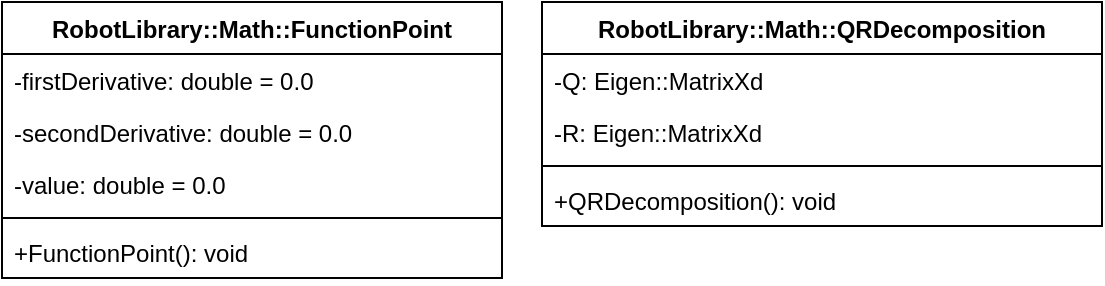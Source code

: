 <mxfile version="22.1.2" type="device" pages="3">
  <diagram name="FunctionPoint" id="EGqmlkjX7Aa7AHGY9aJe">
    <mxGraphModel dx="884" dy="563" grid="1" gridSize="10" guides="1" tooltips="1" connect="1" arrows="1" fold="1" page="1" pageScale="1" pageWidth="827" pageHeight="1169" math="0" shadow="0">
      <root>
        <mxCell id="0" />
        <mxCell id="1" parent="0" />
        <mxCell id="iIwv-3FWxQ0zoVeiwZRh-10" value="RobotLibrary::Math::FunctionPoint" style="swimlane;fontStyle=1;childLayout=stackLayout;horizontal=1;startSize=26;horizontalStack=0;resizeParent=1;resizeParentMax=0;resizeLast=0;collapsible=1;marginBottom=0;" parent="1" vertex="1">
          <mxGeometry x="50" y="190" width="250" height="138" as="geometry" />
        </mxCell>
        <mxCell id="iIwv-3FWxQ0zoVeiwZRh-12" value="-firstDerivative: double = 0.0" style="text;strokeColor=none;fillColor=none;align=left;verticalAlign=top;spacingLeft=4;spacingRight=4;overflow=hidden;rotatable=0;points=[[0,0.5],[1,0.5]];portConstraint=eastwest;" parent="iIwv-3FWxQ0zoVeiwZRh-10" vertex="1">
          <mxGeometry y="26" width="250" height="26" as="geometry" />
        </mxCell>
        <mxCell id="iIwv-3FWxQ0zoVeiwZRh-13" value="-secondDerivative: double = 0.0" style="text;strokeColor=none;fillColor=none;align=left;verticalAlign=top;spacingLeft=4;spacingRight=4;overflow=hidden;rotatable=0;points=[[0,0.5],[1,0.5]];portConstraint=eastwest;" parent="iIwv-3FWxQ0zoVeiwZRh-10" vertex="1">
          <mxGeometry y="52" width="250" height="26" as="geometry" />
        </mxCell>
        <mxCell id="iIwv-3FWxQ0zoVeiwZRh-11" value="-value: double = 0.0" style="text;strokeColor=none;fillColor=none;align=left;verticalAlign=top;spacingLeft=4;spacingRight=4;overflow=hidden;rotatable=0;points=[[0,0.5],[1,0.5]];portConstraint=eastwest;" parent="iIwv-3FWxQ0zoVeiwZRh-10" vertex="1">
          <mxGeometry y="78" width="250" height="26" as="geometry" />
        </mxCell>
        <mxCell id="iIwv-3FWxQ0zoVeiwZRh-14" value="" style="line;strokeWidth=1;fillColor=none;align=left;verticalAlign=middle;spacingTop=-1;spacingLeft=3;spacingRight=3;rotatable=0;labelPosition=right;points=[];portConstraint=eastwest;" parent="iIwv-3FWxQ0zoVeiwZRh-10" vertex="1">
          <mxGeometry y="104" width="250" height="8" as="geometry" />
        </mxCell>
        <mxCell id="iIwv-3FWxQ0zoVeiwZRh-15" value="+FunctionPoint(): void" style="text;strokeColor=none;fillColor=none;align=left;verticalAlign=top;spacingLeft=4;spacingRight=4;overflow=hidden;rotatable=0;points=[[0,0.5],[1,0.5]];portConstraint=eastwest;" parent="iIwv-3FWxQ0zoVeiwZRh-10" vertex="1">
          <mxGeometry y="112" width="250" height="26" as="geometry" />
        </mxCell>
        <mxCell id="iIwv-3FWxQ0zoVeiwZRh-16" value="RobotLibrary::Math::QRDecomposition" style="swimlane;fontStyle=1;childLayout=stackLayout;horizontal=1;startSize=26;horizontalStack=0;resizeParent=1;resizeParentMax=0;resizeLast=0;collapsible=1;marginBottom=0;" parent="1" vertex="1">
          <mxGeometry x="320" y="190" width="280" height="112" as="geometry" />
        </mxCell>
        <mxCell id="iIwv-3FWxQ0zoVeiwZRh-17" value="-Q: Eigen::MatrixXd" style="text;strokeColor=none;fillColor=none;align=left;verticalAlign=top;spacingLeft=4;spacingRight=4;overflow=hidden;rotatable=0;points=[[0,0.5],[1,0.5]];portConstraint=eastwest;" parent="iIwv-3FWxQ0zoVeiwZRh-16" vertex="1">
          <mxGeometry y="26" width="280" height="26" as="geometry" />
        </mxCell>
        <mxCell id="iIwv-3FWxQ0zoVeiwZRh-18" value="-R: Eigen::MatrixXd" style="text;strokeColor=none;fillColor=none;align=left;verticalAlign=top;spacingLeft=4;spacingRight=4;overflow=hidden;rotatable=0;points=[[0,0.5],[1,0.5]];portConstraint=eastwest;" parent="iIwv-3FWxQ0zoVeiwZRh-16" vertex="1">
          <mxGeometry y="52" width="280" height="26" as="geometry" />
        </mxCell>
        <mxCell id="iIwv-3FWxQ0zoVeiwZRh-19" value="" style="line;strokeWidth=1;fillColor=none;align=left;verticalAlign=middle;spacingTop=-1;spacingLeft=3;spacingRight=3;rotatable=0;labelPosition=right;points=[];portConstraint=eastwest;" parent="iIwv-3FWxQ0zoVeiwZRh-16" vertex="1">
          <mxGeometry y="78" width="280" height="8" as="geometry" />
        </mxCell>
        <mxCell id="iIwv-3FWxQ0zoVeiwZRh-20" value="+QRDecomposition(): void" style="text;strokeColor=none;fillColor=none;align=left;verticalAlign=top;spacingLeft=4;spacingRight=4;overflow=hidden;rotatable=0;points=[[0,0.5],[1,0.5]];portConstraint=eastwest;" parent="iIwv-3FWxQ0zoVeiwZRh-16" vertex="1">
          <mxGeometry y="86" width="280" height="26" as="geometry" />
        </mxCell>
      </root>
    </mxGraphModel>
  </diagram>
  <diagram id="BDVxrf4nmsqxbB--TVsN" name="Polynomial">
    <mxGraphModel dx="1711" dy="563" grid="1" gridSize="10" guides="1" tooltips="1" connect="1" arrows="1" fold="1" page="1" pageScale="1" pageWidth="827" pageHeight="1169" math="0" shadow="0">
      <root>
        <mxCell id="0" />
        <mxCell id="1" parent="0" />
        <mxCell id="akkvlqomJwX48Eijbpa5-1" value="RobotLibrary::Math::Polynomial" style="swimlane;fontStyle=1;childLayout=stackLayout;horizontal=1;startSize=26;horizontalStack=0;resizeParent=1;resizeParentMax=0;resizeLast=0;collapsible=1;marginBottom=0;" parent="1" vertex="1">
          <mxGeometry x="-800" y="80" width="930" height="164" as="geometry" />
        </mxCell>
        <mxCell id="akkvlqomJwX48Eijbpa5-2" value="-_order: unsigned int" style="text;strokeColor=none;fillColor=none;align=left;verticalAlign=top;spacingLeft=4;spacingRight=4;overflow=hidden;rotatable=0;points=[[0,0.5],[1,0.5]];portConstraint=eastwest;" parent="akkvlqomJwX48Eijbpa5-1" vertex="1">
          <mxGeometry y="26" width="930" height="26" as="geometry" />
        </mxCell>
        <mxCell id="akkvlqomJwX48Eijbpa5-3" value="-_coefficients: Eigen::VectorXd" style="text;strokeColor=none;fillColor=none;align=left;verticalAlign=top;spacingLeft=4;spacingRight=4;overflow=hidden;rotatable=0;points=[[0,0.5],[1,0.5]];portConstraint=eastwest;" parent="akkvlqomJwX48Eijbpa5-1" vertex="1">
          <mxGeometry y="52" width="930" height="26" as="geometry" />
        </mxCell>
        <mxCell id="akkvlqomJwX48Eijbpa5-4" value="" style="line;strokeWidth=1;fillColor=none;align=left;verticalAlign=middle;spacingTop=-1;spacingLeft=3;spacingRight=3;rotatable=0;labelPosition=right;points=[];portConstraint=eastwest;" parent="akkvlqomJwX48Eijbpa5-1" vertex="1">
          <mxGeometry y="78" width="930" height="8" as="geometry" />
        </mxCell>
        <mxCell id="akkvlqomJwX48Eijbpa5-5" value="+Polynomial(): void" style="text;strokeColor=none;fillColor=none;align=left;verticalAlign=top;spacingLeft=4;spacingRight=4;overflow=hidden;rotatable=0;points=[[0,0.5],[1,0.5]];portConstraint=eastwest;" parent="akkvlqomJwX48Eijbpa5-1" vertex="1">
          <mxGeometry y="86" width="930" height="26" as="geometry" />
        </mxCell>
        <mxCell id="akkvlqomJwX48Eijbpa5-6" value="+Polynomial(startValues: RobotLibrary::Math::FunctionPoint, endValues: RobotLibrary::Math::FunctionPoint, startPoint: double, endPoint: double, order: unsigned int): void" style="text;strokeColor=none;fillColor=none;align=left;verticalAlign=top;spacingLeft=4;spacingRight=4;overflow=hidden;rotatable=0;points=[[0,0.5],[1,0.5]];portConstraint=eastwest;" parent="akkvlqomJwX48Eijbpa5-1" vertex="1">
          <mxGeometry y="112" width="930" height="26" as="geometry" />
        </mxCell>
        <mxCell id="akkvlqomJwX48Eijbpa5-7" value="+evaluate_point(input: double): RobotLibrary::Math::FunctionPoint" style="text;strokeColor=none;fillColor=none;align=left;verticalAlign=top;spacingLeft=4;spacingRight=4;overflow=hidden;rotatable=0;points=[[0,0.5],[1,0.5]];portConstraint=eastwest;" parent="akkvlqomJwX48Eijbpa5-1" vertex="1">
          <mxGeometry y="138" width="930" height="26" as="geometry" />
        </mxCell>
        <mxCell id="UH7f-kgWw6auqieKq83S-7" style="edgeStyle=orthogonalEdgeStyle;rounded=0;orthogonalLoop=1;jettySize=auto;html=1;exitX=0.5;exitY=1;exitDx=0;exitDy=0;entryX=0.5;entryY=0;entryDx=0;entryDy=0;" parent="1" source="UH7f-kgWw6auqieKq83S-1" target="akkvlqomJwX48Eijbpa5-1" edge="1">
          <mxGeometry relative="1" as="geometry" />
        </mxCell>
        <mxCell id="UH7f-kgWw6auqieKq83S-1" value="RobotLibrary::Math::FunctionPoint" style="swimlane;fontStyle=1;childLayout=stackLayout;horizontal=1;startSize=26;horizontalStack=0;resizeParent=1;resizeParentMax=0;resizeLast=0;collapsible=1;marginBottom=0;" parent="1" vertex="1" collapsed="1">
          <mxGeometry x="-455" y="10" width="240" height="30" as="geometry">
            <mxRectangle x="50" y="190" width="250" height="138" as="alternateBounds" />
          </mxGeometry>
        </mxCell>
        <mxCell id="UH7f-kgWw6auqieKq83S-2" value="-firstDerivative: double = 0.0" style="text;strokeColor=none;fillColor=none;align=left;verticalAlign=top;spacingLeft=4;spacingRight=4;overflow=hidden;rotatable=0;points=[[0,0.5],[1,0.5]];portConstraint=eastwest;" parent="UH7f-kgWw6auqieKq83S-1" vertex="1">
          <mxGeometry y="26" width="250" height="26" as="geometry" />
        </mxCell>
        <mxCell id="UH7f-kgWw6auqieKq83S-3" value="-secondDerivative: double = 0.0" style="text;strokeColor=none;fillColor=none;align=left;verticalAlign=top;spacingLeft=4;spacingRight=4;overflow=hidden;rotatable=0;points=[[0,0.5],[1,0.5]];portConstraint=eastwest;" parent="UH7f-kgWw6auqieKq83S-1" vertex="1">
          <mxGeometry y="52" width="250" height="26" as="geometry" />
        </mxCell>
        <mxCell id="UH7f-kgWw6auqieKq83S-4" value="-value: double = 0.0" style="text;strokeColor=none;fillColor=none;align=left;verticalAlign=top;spacingLeft=4;spacingRight=4;overflow=hidden;rotatable=0;points=[[0,0.5],[1,0.5]];portConstraint=eastwest;" parent="UH7f-kgWw6auqieKq83S-1" vertex="1">
          <mxGeometry y="78" width="250" height="26" as="geometry" />
        </mxCell>
        <mxCell id="UH7f-kgWw6auqieKq83S-5" value="" style="line;strokeWidth=1;fillColor=none;align=left;verticalAlign=middle;spacingTop=-1;spacingLeft=3;spacingRight=3;rotatable=0;labelPosition=right;points=[];portConstraint=eastwest;" parent="UH7f-kgWw6auqieKq83S-1" vertex="1">
          <mxGeometry y="104" width="250" height="8" as="geometry" />
        </mxCell>
        <mxCell id="UH7f-kgWw6auqieKq83S-6" value="+FunctionPoint(): void" style="text;strokeColor=none;fillColor=none;align=left;verticalAlign=top;spacingLeft=4;spacingRight=4;overflow=hidden;rotatable=0;points=[[0,0.5],[1,0.5]];portConstraint=eastwest;" parent="UH7f-kgWw6auqieKq83S-1" vertex="1">
          <mxGeometry y="112" width="250" height="26" as="geometry" />
        </mxCell>
      </root>
    </mxGraphModel>
  </diagram>
  <diagram id="RxBiS8Y7Rp5NpzpbcNV4" name="Spline">
    <mxGraphModel dx="884" dy="563" grid="1" gridSize="10" guides="1" tooltips="1" connect="1" arrows="1" fold="1" page="1" pageScale="1" pageWidth="827" pageHeight="1169" math="0" shadow="0">
      <root>
        <mxCell id="0" />
        <mxCell id="1" parent="0" />
        <mxCell id="KcbggqTKwuhICHYnpOU7-1" value="RobotLibrary::Math::Spline" style="swimlane;fontStyle=1;childLayout=stackLayout;horizontal=1;startSize=26;horizontalStack=0;resizeParent=1;resizeParentMax=0;resizeLast=0;collapsible=1;marginBottom=0;" parent="1" vertex="1">
          <mxGeometry x="80" y="210" width="670" height="164" as="geometry" />
        </mxCell>
        <mxCell id="KcbggqTKwuhICHYnpOU7-2" value="-_numberOfSplines: unsigned int" style="text;strokeColor=none;fillColor=none;align=left;verticalAlign=top;spacingLeft=4;spacingRight=4;overflow=hidden;rotatable=0;points=[[0,0.5],[1,0.5]];portConstraint=eastwest;" parent="KcbggqTKwuhICHYnpOU7-1" vertex="1">
          <mxGeometry y="26" width="670" height="26" as="geometry" />
        </mxCell>
        <mxCell id="KcbggqTKwuhICHYnpOU7-3" value="-_polynomial: std::vector&lt;RobotLibrary::Math::Polynomial&gt;" style="text;strokeColor=none;fillColor=none;align=left;verticalAlign=top;spacingLeft=4;spacingRight=4;overflow=hidden;rotatable=0;points=[[0,0.5],[1,0.5]];portConstraint=eastwest;" parent="KcbggqTKwuhICHYnpOU7-1" vertex="1">
          <mxGeometry y="52" width="670" height="26" as="geometry" />
        </mxCell>
        <mxCell id="KcbggqTKwuhICHYnpOU7-4" value="-_points: std::vector&lt;double&gt;" style="text;strokeColor=none;fillColor=none;align=left;verticalAlign=top;spacingLeft=4;spacingRight=4;overflow=hidden;rotatable=0;points=[[0,0.5],[1,0.5]];portConstraint=eastwest;" parent="KcbggqTKwuhICHYnpOU7-1" vertex="1">
          <mxGeometry y="78" width="670" height="26" as="geometry" />
        </mxCell>
        <mxCell id="KcbggqTKwuhICHYnpOU7-5" value="" style="line;strokeWidth=1;fillColor=none;align=left;verticalAlign=middle;spacingTop=-1;spacingLeft=3;spacingRight=3;rotatable=0;labelPosition=right;points=[];portConstraint=eastwest;" parent="KcbggqTKwuhICHYnpOU7-1" vertex="1">
          <mxGeometry y="104" width="670" height="8" as="geometry" />
        </mxCell>
        <mxCell id="KcbggqTKwuhICHYnpOU7-6" value="+Spline(values: std::vector&lt;RobotLibrary::Math::FunctionPoint&gt;, points: std::vector&lt;double&gt;, order: unsigned int = 3): void" style="text;strokeColor=none;fillColor=none;align=left;verticalAlign=top;spacingLeft=4;spacingRight=4;overflow=hidden;rotatable=0;points=[[0,0.5],[1,0.5]];portConstraint=eastwest;" parent="KcbggqTKwuhICHYnpOU7-1" vertex="1">
          <mxGeometry y="112" width="670" height="26" as="geometry" />
        </mxCell>
        <mxCell id="KcbggqTKwuhICHYnpOU7-7" value="+evaluate_point(input: double): RobotLibrary::Math::FunctionPoint" style="text;strokeColor=none;fillColor=none;align=left;verticalAlign=top;spacingLeft=4;spacingRight=4;overflow=hidden;rotatable=0;points=[[0,0.5],[1,0.5]];portConstraint=eastwest;" parent="KcbggqTKwuhICHYnpOU7-1" vertex="1">
          <mxGeometry y="138" width="670" height="26" as="geometry" />
        </mxCell>
        <mxCell id="W7neIfO14whhF8WeIhSZ-8" style="edgeStyle=orthogonalEdgeStyle;rounded=0;orthogonalLoop=1;jettySize=auto;html=1;exitX=0.5;exitY=1;exitDx=0;exitDy=0;entryX=0.5;entryY=0;entryDx=0;entryDy=0;" parent="1" source="W7neIfO14whhF8WeIhSZ-1" target="KcbggqTKwuhICHYnpOU7-1" edge="1">
          <mxGeometry relative="1" as="geometry" />
        </mxCell>
        <mxCell id="W7neIfO14whhF8WeIhSZ-1" value="RobotLibrary::Math::Polynomial" style="swimlane;fontStyle=1;childLayout=stackLayout;horizontal=1;startSize=26;horizontalStack=0;resizeParent=1;resizeParentMax=0;resizeLast=0;collapsible=1;marginBottom=0;" parent="1" vertex="1" collapsed="1">
          <mxGeometry x="305" y="140" width="220" height="30" as="geometry">
            <mxRectangle x="-51" y="40" width="930" height="164" as="alternateBounds" />
          </mxGeometry>
        </mxCell>
        <mxCell id="W7neIfO14whhF8WeIhSZ-2" value="-_order: unsigned int" style="text;strokeColor=none;fillColor=none;align=left;verticalAlign=top;spacingLeft=4;spacingRight=4;overflow=hidden;rotatable=0;points=[[0,0.5],[1,0.5]];portConstraint=eastwest;" parent="W7neIfO14whhF8WeIhSZ-1" vertex="1">
          <mxGeometry y="26" width="930" height="26" as="geometry" />
        </mxCell>
        <mxCell id="W7neIfO14whhF8WeIhSZ-3" value="-_coefficients: Eigen::VectorXd" style="text;strokeColor=none;fillColor=none;align=left;verticalAlign=top;spacingLeft=4;spacingRight=4;overflow=hidden;rotatable=0;points=[[0,0.5],[1,0.5]];portConstraint=eastwest;" parent="W7neIfO14whhF8WeIhSZ-1" vertex="1">
          <mxGeometry y="52" width="930" height="26" as="geometry" />
        </mxCell>
        <mxCell id="W7neIfO14whhF8WeIhSZ-4" value="" style="line;strokeWidth=1;fillColor=none;align=left;verticalAlign=middle;spacingTop=-1;spacingLeft=3;spacingRight=3;rotatable=0;labelPosition=right;points=[];portConstraint=eastwest;" parent="W7neIfO14whhF8WeIhSZ-1" vertex="1">
          <mxGeometry y="78" width="930" height="8" as="geometry" />
        </mxCell>
        <mxCell id="W7neIfO14whhF8WeIhSZ-5" value="+Polynomial(): void" style="text;strokeColor=none;fillColor=none;align=left;verticalAlign=top;spacingLeft=4;spacingRight=4;overflow=hidden;rotatable=0;points=[[0,0.5],[1,0.5]];portConstraint=eastwest;" parent="W7neIfO14whhF8WeIhSZ-1" vertex="1">
          <mxGeometry y="86" width="930" height="26" as="geometry" />
        </mxCell>
        <mxCell id="W7neIfO14whhF8WeIhSZ-6" value="+Polynomial(startValues: RobotLibrary::Math::FunctionPoint, endValues: RobotLibrary::Math::FunctionPoint, startPoint: double, endPoint: double, order: unsigned int): void" style="text;strokeColor=none;fillColor=none;align=left;verticalAlign=top;spacingLeft=4;spacingRight=4;overflow=hidden;rotatable=0;points=[[0,0.5],[1,0.5]];portConstraint=eastwest;" parent="W7neIfO14whhF8WeIhSZ-1" vertex="1">
          <mxGeometry y="112" width="930" height="26" as="geometry" />
        </mxCell>
        <mxCell id="W7neIfO14whhF8WeIhSZ-7" value="+evaluate_point(input: double): RobotLibrary::Math::FunctionPoint" style="text;strokeColor=none;fillColor=none;align=left;verticalAlign=top;spacingLeft=4;spacingRight=4;overflow=hidden;rotatable=0;points=[[0,0.5],[1,0.5]];portConstraint=eastwest;" parent="W7neIfO14whhF8WeIhSZ-1" vertex="1">
          <mxGeometry y="138" width="930" height="26" as="geometry" />
        </mxCell>
      </root>
    </mxGraphModel>
  </diagram>
</mxfile>
